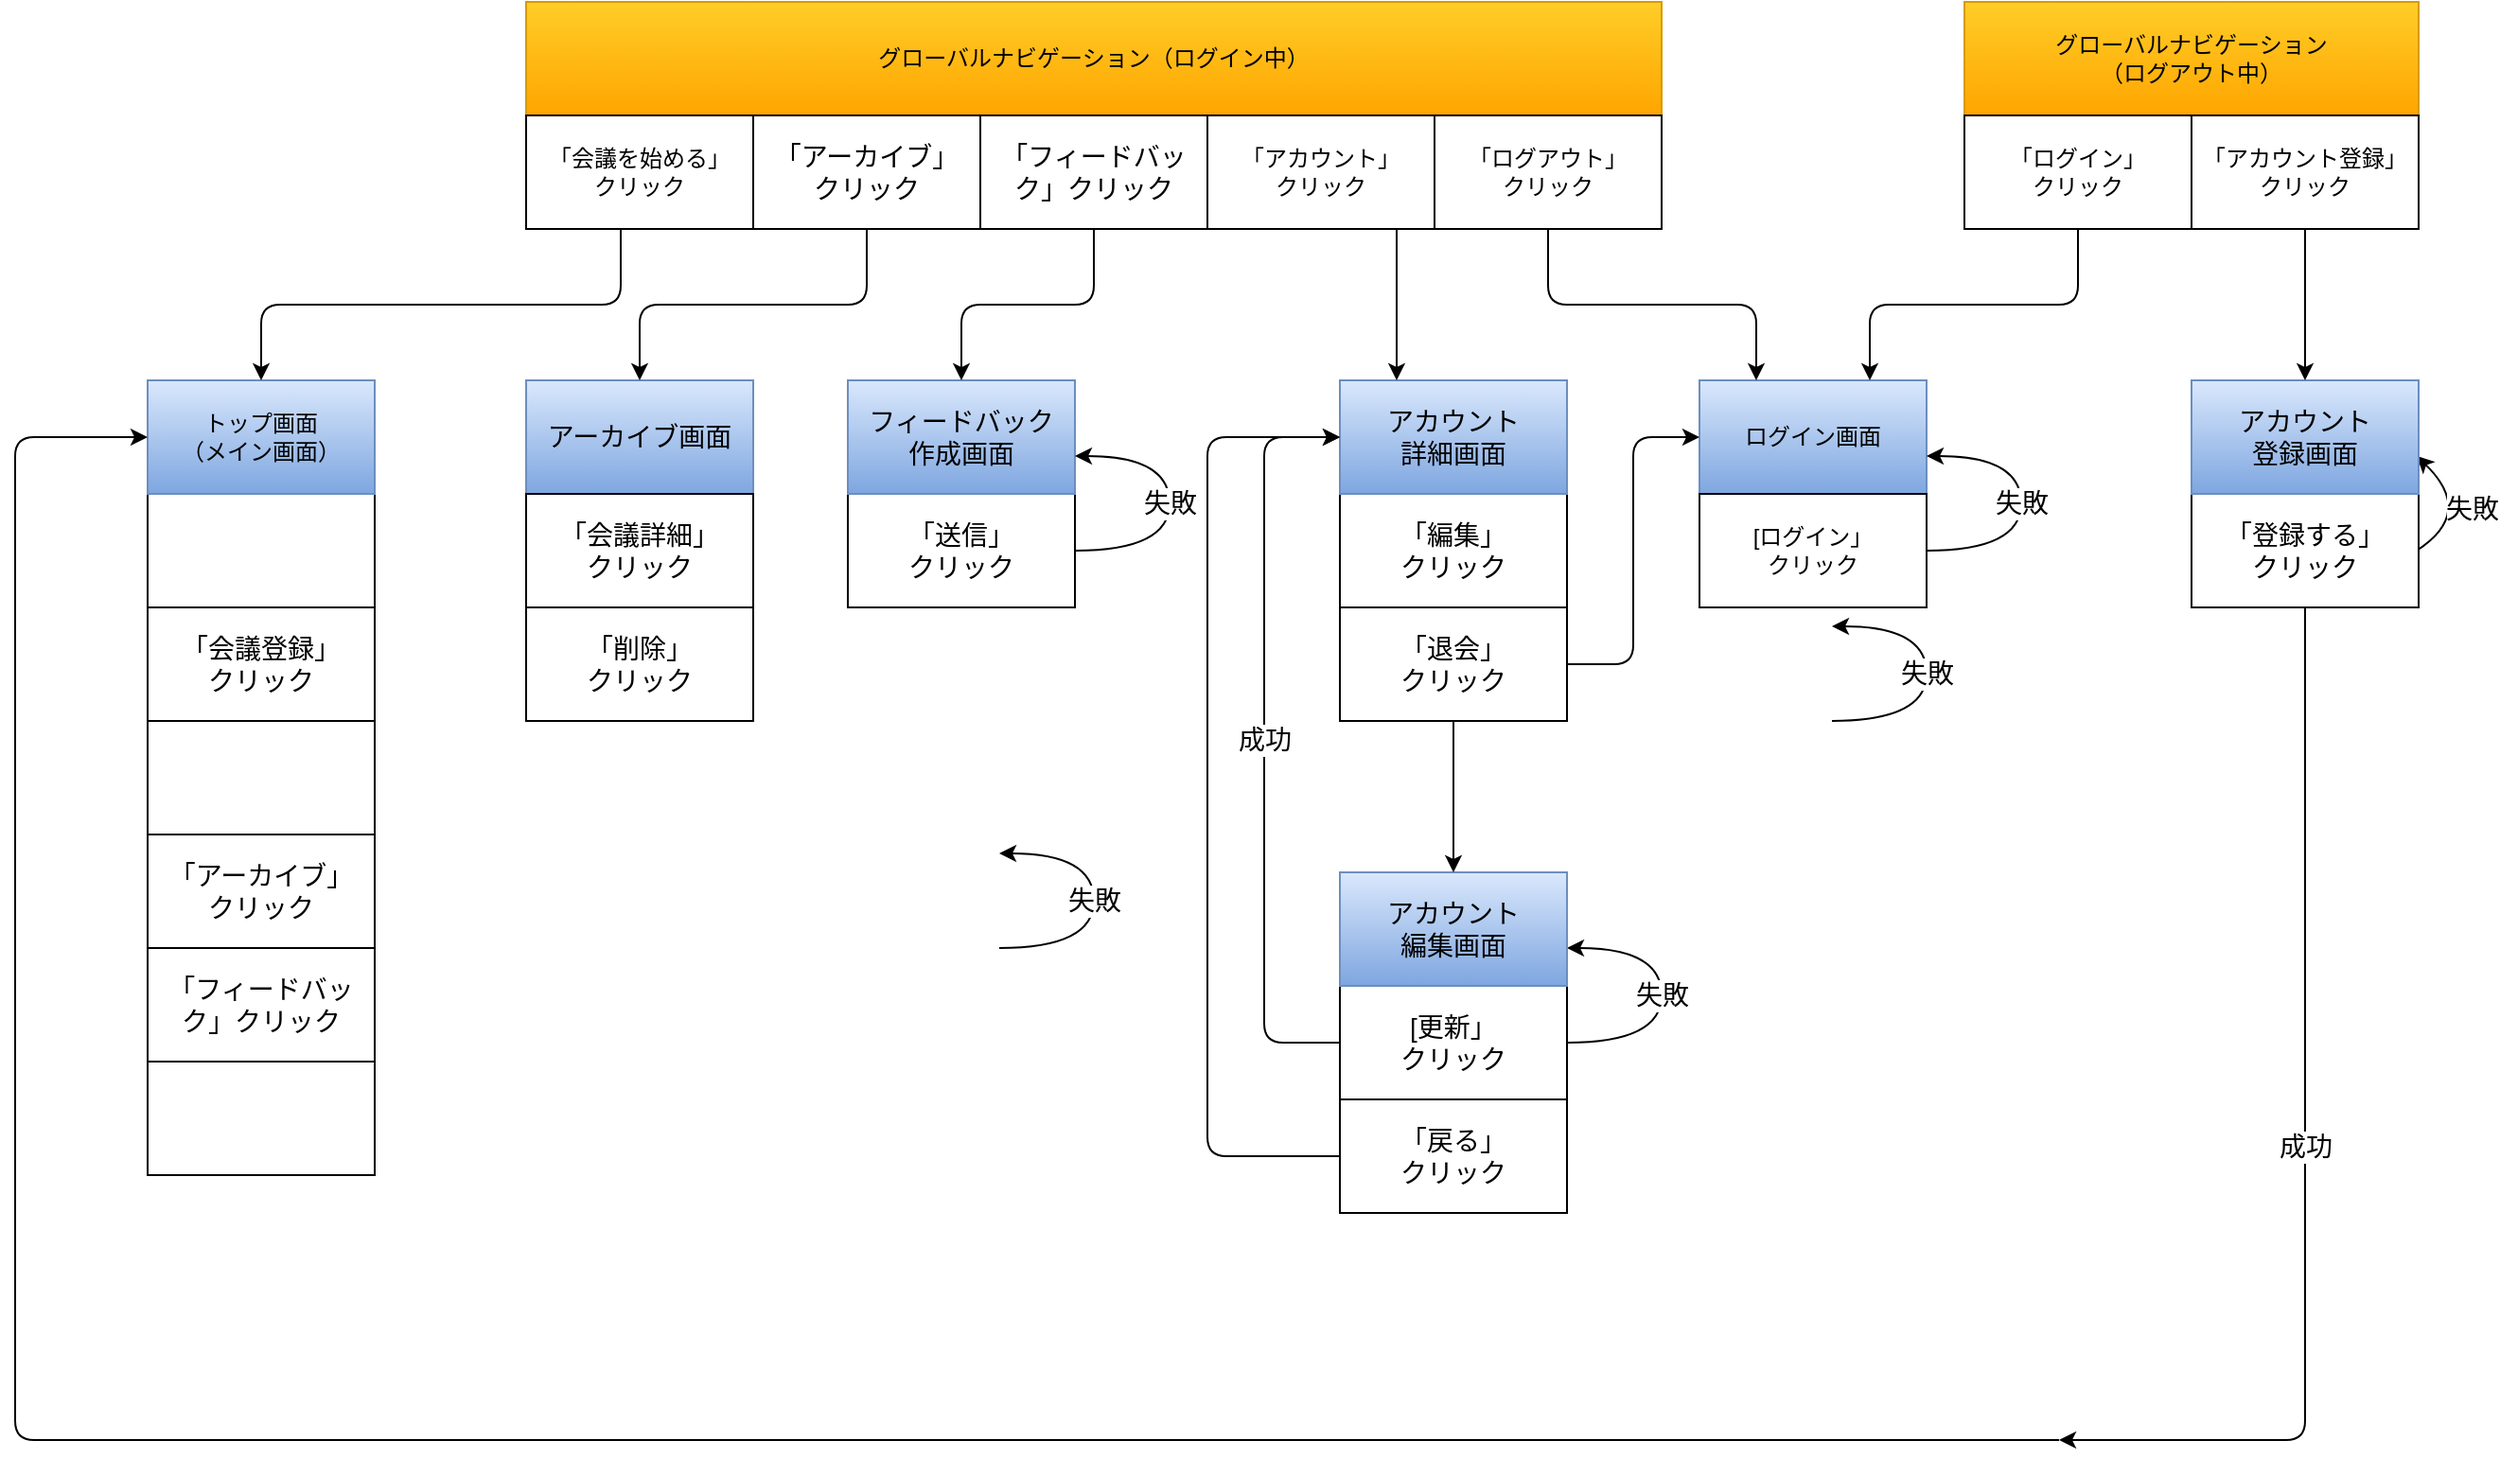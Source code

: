 <mxfile>
    <diagram id="MjmMw98HuR0RER6gY7It" name="ページ1">
        <mxGraphModel dx="2115" dy="860" grid="1" gridSize="10" guides="1" tooltips="1" connect="1" arrows="1" fold="1" page="1" pageScale="1" pageWidth="1169" pageHeight="827" background="none" math="0" shadow="0">
            <root>
                <mxCell id="0"/>
                <mxCell id="1" parent="0"/>
                <mxCell id="2" value="グローバルナビゲーション（ログイン中）" style="rounded=0;whiteSpace=wrap;html=1;fillColor=#ffcd28;strokeColor=#d79b00;gradientColor=#ffa500;" vertex="1" parent="1">
                    <mxGeometry x="120" y="40" width="600" height="60" as="geometry"/>
                </mxCell>
                <mxCell id="3" value="「会議を始める」&lt;br&gt;クリック" style="rounded=0;whiteSpace=wrap;html=1;" vertex="1" parent="1">
                    <mxGeometry x="120" y="100" width="120" height="60" as="geometry"/>
                </mxCell>
                <mxCell id="5" value="「アカウント」&lt;br&gt;クリック" style="rounded=0;whiteSpace=wrap;html=1;" vertex="1" parent="1">
                    <mxGeometry x="480" y="100" width="120" height="60" as="geometry"/>
                </mxCell>
                <mxCell id="6" value="「ログアウト」&lt;br&gt;クリック" style="rounded=0;whiteSpace=wrap;html=1;" vertex="1" parent="1">
                    <mxGeometry x="600" y="100" width="120" height="60" as="geometry"/>
                </mxCell>
                <mxCell id="7" value="グローバルナビゲーション&lt;br&gt;（ログアウト中）" style="rounded=0;whiteSpace=wrap;html=1;fillColor=#ffcd28;gradientColor=#ffa500;strokeColor=#d79b00;" vertex="1" parent="1">
                    <mxGeometry x="880" y="40" width="240" height="60" as="geometry"/>
                </mxCell>
                <mxCell id="8" value="「アカウント登録」&lt;br&gt;クリック" style="rounded=0;whiteSpace=wrap;html=1;" vertex="1" parent="1">
                    <mxGeometry x="1000" y="100" width="120" height="60" as="geometry"/>
                </mxCell>
                <mxCell id="9" value="「ログイン」&lt;br&gt;クリック" style="rounded=0;whiteSpace=wrap;html=1;" vertex="1" parent="1">
                    <mxGeometry x="880" y="100" width="120" height="60" as="geometry"/>
                </mxCell>
                <mxCell id="10" value="" style="rounded=0;whiteSpace=wrap;html=1;" vertex="1" parent="1">
                    <mxGeometry x="-80" y="300" width="120" height="60" as="geometry"/>
                </mxCell>
                <mxCell id="11" value="トップ画面&lt;br&gt;（メイン画面）" style="rounded=0;whiteSpace=wrap;html=1;fillColor=#dae8fc;gradientColor=#7ea6e0;strokeColor=#6c8ebf;" vertex="1" parent="1">
                    <mxGeometry x="-80" y="240" width="120" height="60" as="geometry"/>
                </mxCell>
                <mxCell id="12" value="&lt;font style=&quot;font-size: 14px&quot;&gt;「会議登録」&lt;br&gt;クリック&lt;/font&gt;" style="rounded=0;whiteSpace=wrap;html=1;" vertex="1" parent="1">
                    <mxGeometry x="-80" y="360" width="120" height="60" as="geometry"/>
                </mxCell>
                <mxCell id="13" value="" style="rounded=0;whiteSpace=wrap;html=1;" vertex="1" parent="1">
                    <mxGeometry x="-80" y="420" width="120" height="60" as="geometry"/>
                </mxCell>
                <mxCell id="14" value="&lt;font style=&quot;font-size: 14px&quot;&gt;「アーカイブ」&lt;br&gt;クリック&lt;/font&gt;" style="rounded=0;whiteSpace=wrap;html=1;" vertex="1" parent="1">
                    <mxGeometry x="-80" y="480" width="120" height="60" as="geometry"/>
                </mxCell>
                <mxCell id="15" value="ログイン画面" style="rounded=0;whiteSpace=wrap;html=1;fillColor=#dae8fc;gradientColor=#7ea6e0;strokeColor=#6c8ebf;" vertex="1" parent="1">
                    <mxGeometry x="740" y="240" width="120" height="60" as="geometry"/>
                </mxCell>
                <mxCell id="16" value="[ログイン」&lt;br&gt;クリック" style="rounded=0;whiteSpace=wrap;html=1;" vertex="1" parent="1">
                    <mxGeometry x="740" y="300" width="120" height="60" as="geometry"/>
                </mxCell>
                <mxCell id="18" value="" style="edgeStyle=elbowEdgeStyle;elbow=vertical;endArrow=classic;html=1;entryX=0.75;entryY=0;entryDx=0;entryDy=0;exitX=0.5;exitY=1;exitDx=0;exitDy=0;" edge="1" parent="1" source="9" target="15">
                    <mxGeometry width="50" height="50" relative="1" as="geometry">
                        <mxPoint x="780" y="390" as="sourcePoint"/>
                        <mxPoint x="830" y="340" as="targetPoint"/>
                    </mxGeometry>
                </mxCell>
                <mxCell id="21" value="" style="edgeStyle=elbowEdgeStyle;elbow=vertical;endArrow=classic;html=1;entryX=0.25;entryY=0;entryDx=0;entryDy=0;exitX=0.5;exitY=1;exitDx=0;exitDy=0;" edge="1" parent="1" source="6" target="15">
                    <mxGeometry width="50" height="50" relative="1" as="geometry">
                        <mxPoint x="780" y="390" as="sourcePoint"/>
                        <mxPoint x="830" y="340" as="targetPoint"/>
                    </mxGeometry>
                </mxCell>
                <mxCell id="22" value="&lt;font style=&quot;font-size: 14px&quot;&gt;失敗&lt;/font&gt;" style="curved=1;endArrow=classic;html=1;" edge="1" parent="1">
                    <mxGeometry width="50" height="50" relative="1" as="geometry">
                        <mxPoint x="670" y="590" as="sourcePoint"/>
                        <mxPoint x="670" y="540" as="targetPoint"/>
                        <Array as="points">
                            <mxPoint x="720" y="590"/>
                            <mxPoint x="720" y="540"/>
                            <mxPoint x="670" y="540"/>
                        </Array>
                    </mxGeometry>
                </mxCell>
                <mxCell id="23" value="&lt;font style=&quot;font-size: 14px&quot;&gt;失敗&lt;/font&gt;" style="curved=1;endArrow=classic;html=1;" edge="1" parent="1">
                    <mxGeometry width="50" height="50" relative="1" as="geometry">
                        <mxPoint x="370" y="540" as="sourcePoint"/>
                        <mxPoint x="370" y="490" as="targetPoint"/>
                        <Array as="points">
                            <mxPoint x="420" y="540"/>
                            <mxPoint x="420" y="490"/>
                            <mxPoint x="370" y="490"/>
                        </Array>
                    </mxGeometry>
                </mxCell>
                <mxCell id="24" value="&lt;font style=&quot;font-size: 14px&quot;&gt;失敗&lt;/font&gt;" style="curved=1;endArrow=classic;html=1;" edge="1" parent="1">
                    <mxGeometry width="50" height="50" relative="1" as="geometry">
                        <mxPoint x="860" y="330" as="sourcePoint"/>
                        <mxPoint x="860" y="280" as="targetPoint"/>
                        <Array as="points">
                            <mxPoint x="910" y="330"/>
                            <mxPoint x="910" y="280"/>
                            <mxPoint x="860" y="280"/>
                        </Array>
                    </mxGeometry>
                </mxCell>
                <mxCell id="25" value="&lt;font style=&quot;font-size: 14px&quot;&gt;失敗&lt;/font&gt;" style="curved=1;endArrow=classic;html=1;" edge="1" parent="1">
                    <mxGeometry width="50" height="50" relative="1" as="geometry">
                        <mxPoint x="1119" y="330" as="sourcePoint"/>
                        <mxPoint x="1119" y="280" as="targetPoint"/>
                        <Array as="points">
                            <mxPoint x="1150" y="310"/>
                            <mxPoint x="1119" y="280"/>
                        </Array>
                    </mxGeometry>
                </mxCell>
                <mxCell id="26" value="「登録する」&lt;br&gt;クリック" style="rounded=0;whiteSpace=wrap;html=1;fontSize=14;" vertex="1" parent="1">
                    <mxGeometry x="1000" y="300" width="120" height="60" as="geometry"/>
                </mxCell>
                <mxCell id="27" value="アカウント&lt;br&gt;登録画面" style="rounded=0;whiteSpace=wrap;html=1;fontSize=14;fillColor=#dae8fc;gradientColor=#7ea6e0;strokeColor=#6c8ebf;" vertex="1" parent="1">
                    <mxGeometry x="1000" y="240" width="120" height="60" as="geometry"/>
                </mxCell>
                <mxCell id="28" value="「送信」&lt;br&gt;クリック" style="rounded=0;whiteSpace=wrap;html=1;fontSize=14;" vertex="1" parent="1">
                    <mxGeometry x="290" y="300" width="120" height="60" as="geometry"/>
                </mxCell>
                <mxCell id="29" value="" style="endArrow=classic;html=1;fontSize=14;exitX=0.5;exitY=1;exitDx=0;exitDy=0;entryX=0.5;entryY=0;entryDx=0;entryDy=0;" edge="1" parent="1" source="8" target="27">
                    <mxGeometry width="50" height="50" relative="1" as="geometry">
                        <mxPoint x="990" y="380" as="sourcePoint"/>
                        <mxPoint x="1040" y="330" as="targetPoint"/>
                    </mxGeometry>
                </mxCell>
                <mxCell id="34" value="成功" style="edgeStyle=elbowEdgeStyle;elbow=horizontal;endArrow=classic;html=1;fontSize=14;exitX=0.5;exitY=1;exitDx=0;exitDy=0;" edge="1" parent="1" source="26">
                    <mxGeometry width="50" height="50" relative="1" as="geometry">
                        <mxPoint x="850" y="580" as="sourcePoint"/>
                        <mxPoint x="930" y="800" as="targetPoint"/>
                        <Array as="points">
                            <mxPoint x="1060" y="720"/>
                        </Array>
                    </mxGeometry>
                </mxCell>
                <mxCell id="35" value="" style="edgeStyle=elbowEdgeStyle;elbow=horizontal;endArrow=classic;html=1;fontSize=14;entryX=0;entryY=0.5;entryDx=0;entryDy=0;" edge="1" parent="1" target="11">
                    <mxGeometry width="50" height="50" relative="1" as="geometry">
                        <mxPoint x="930" y="800" as="sourcePoint"/>
                        <mxPoint x="40" y="260" as="targetPoint"/>
                        <Array as="points">
                            <mxPoint x="-150" y="510"/>
                        </Array>
                    </mxGeometry>
                </mxCell>
                <mxCell id="36" value="「編集」&lt;br&gt;クリック" style="rounded=0;whiteSpace=wrap;html=1;fontSize=14;" vertex="1" parent="1">
                    <mxGeometry x="550" y="300" width="120" height="60" as="geometry"/>
                </mxCell>
                <mxCell id="37" value="アカウント&lt;br&gt;詳細画面" style="rounded=0;whiteSpace=wrap;html=1;fontSize=14;fillColor=#dae8fc;strokeColor=#6c8ebf;gradientColor=#7ea6e0;" vertex="1" parent="1">
                    <mxGeometry x="550" y="240" width="120" height="60" as="geometry"/>
                </mxCell>
                <mxCell id="38" value="[更新」&lt;br&gt;クリック" style="rounded=0;whiteSpace=wrap;html=1;fontSize=14;" vertex="1" parent="1">
                    <mxGeometry x="550" y="560" width="120" height="60" as="geometry"/>
                </mxCell>
                <mxCell id="39" value="アカウント&lt;br&gt;編集画面" style="rounded=0;whiteSpace=wrap;html=1;fontSize=14;fillColor=#dae8fc;gradientColor=#7ea6e0;strokeColor=#6c8ebf;" vertex="1" parent="1">
                    <mxGeometry x="550" y="500" width="120" height="60" as="geometry"/>
                </mxCell>
                <mxCell id="40" value="「戻る」&lt;br&gt;クリック" style="rounded=0;whiteSpace=wrap;html=1;fontSize=14;" vertex="1" parent="1">
                    <mxGeometry x="550" y="620" width="120" height="60" as="geometry"/>
                </mxCell>
                <mxCell id="41" value="" style="endArrow=classic;html=1;fontSize=14;exitX=0.5;exitY=1;exitDx=0;exitDy=0;entryX=0.5;entryY=0;entryDx=0;entryDy=0;" edge="1" parent="1" source="mN-mmOCK-x9OEGZpuf1X-58" target="39">
                    <mxGeometry width="50" height="50" relative="1" as="geometry">
                        <mxPoint x="610" y="440" as="sourcePoint"/>
                        <mxPoint x="660" y="370" as="targetPoint"/>
                    </mxGeometry>
                </mxCell>
                <mxCell id="42" value="" style="endArrow=classic;html=1;fontSize=14;entryX=0.25;entryY=0;entryDx=0;entryDy=0;" edge="1" parent="1" target="37">
                    <mxGeometry width="50" height="50" relative="1" as="geometry">
                        <mxPoint x="580" y="160" as="sourcePoint"/>
                        <mxPoint x="610" y="240" as="targetPoint"/>
                    </mxGeometry>
                </mxCell>
                <mxCell id="43" value="" style="edgeStyle=elbowEdgeStyle;elbow=horizontal;endArrow=classic;html=1;fontSize=14;exitX=0;exitY=0.5;exitDx=0;exitDy=0;entryX=0;entryY=0.5;entryDx=0;entryDy=0;" edge="1" parent="1" source="40" target="37">
                    <mxGeometry width="50" height="50" relative="1" as="geometry">
                        <mxPoint x="610" y="340" as="sourcePoint"/>
                        <mxPoint x="660" y="290" as="targetPoint"/>
                        <Array as="points">
                            <mxPoint x="480" y="420"/>
                        </Array>
                    </mxGeometry>
                </mxCell>
                <mxCell id="44" value="成功" style="edgeStyle=elbowEdgeStyle;elbow=horizontal;endArrow=classic;html=1;fontSize=14;entryX=0;entryY=0.5;entryDx=0;entryDy=0;exitX=0;exitY=0.5;exitDx=0;exitDy=0;" edge="1" parent="1" source="38" target="37">
                    <mxGeometry width="50" height="50" relative="1" as="geometry">
                        <mxPoint x="610" y="340" as="sourcePoint"/>
                        <mxPoint x="660" y="290" as="targetPoint"/>
                        <Array as="points">
                            <mxPoint x="510" y="390"/>
                        </Array>
                    </mxGeometry>
                </mxCell>
                <mxCell id="45" value="「フィードバック」クリック" style="rounded=0;whiteSpace=wrap;html=1;fontSize=14;" vertex="1" parent="1">
                    <mxGeometry x="-80" y="540" width="120" height="60" as="geometry"/>
                </mxCell>
                <mxCell id="46" value="" style="rounded=0;whiteSpace=wrap;html=1;fontSize=14;" vertex="1" parent="1">
                    <mxGeometry x="-80" y="600" width="120" height="60" as="geometry"/>
                </mxCell>
                <mxCell id="mN-mmOCK-x9OEGZpuf1X-46" value="アーカイブ画面" style="rounded=0;whiteSpace=wrap;html=1;fontSize=14;fillColor=#dae8fc;gradientColor=#7ea6e0;strokeColor=#6c8ebf;" vertex="1" parent="1">
                    <mxGeometry x="120" y="240" width="120" height="60" as="geometry"/>
                </mxCell>
                <mxCell id="mN-mmOCK-x9OEGZpuf1X-47" value="「会議詳細」&lt;br&gt;クリック" style="rounded=0;whiteSpace=wrap;html=1;fontSize=14;" vertex="1" parent="1">
                    <mxGeometry x="120" y="300" width="120" height="60" as="geometry"/>
                </mxCell>
                <mxCell id="mN-mmOCK-x9OEGZpuf1X-48" value="「削除」&lt;br&gt;クリック" style="rounded=0;whiteSpace=wrap;html=1;fontSize=14;" vertex="1" parent="1">
                    <mxGeometry x="120" y="360" width="120" height="60" as="geometry"/>
                </mxCell>
                <mxCell id="mN-mmOCK-x9OEGZpuf1X-53" value="フィードバック&lt;br&gt;作成画面" style="rounded=0;whiteSpace=wrap;html=1;fontSize=14;fillColor=#dae8fc;gradientColor=#7ea6e0;strokeColor=#6c8ebf;" vertex="1" parent="1">
                    <mxGeometry x="290" y="240" width="120" height="60" as="geometry"/>
                </mxCell>
                <mxCell id="mN-mmOCK-x9OEGZpuf1X-55" value="&lt;font style=&quot;font-size: 14px&quot;&gt;失敗&lt;/font&gt;" style="curved=1;endArrow=classic;html=1;" edge="1" parent="1">
                    <mxGeometry width="50" height="50" relative="1" as="geometry">
                        <mxPoint x="410" y="330" as="sourcePoint"/>
                        <mxPoint x="410" y="280" as="targetPoint"/>
                        <Array as="points">
                            <mxPoint x="460" y="330"/>
                            <mxPoint x="460" y="280"/>
                            <mxPoint x="410" y="280"/>
                        </Array>
                    </mxGeometry>
                </mxCell>
                <mxCell id="mN-mmOCK-x9OEGZpuf1X-56" value="&lt;font style=&quot;font-size: 14px&quot;&gt;失敗&lt;/font&gt;" style="curved=1;endArrow=classic;html=1;" edge="1" parent="1">
                    <mxGeometry width="50" height="50" relative="1" as="geometry">
                        <mxPoint x="810" y="420" as="sourcePoint"/>
                        <mxPoint x="810" y="370" as="targetPoint"/>
                        <Array as="points">
                            <mxPoint x="860" y="420"/>
                            <mxPoint x="860" y="370"/>
                            <mxPoint x="810" y="370"/>
                        </Array>
                    </mxGeometry>
                </mxCell>
                <mxCell id="mN-mmOCK-x9OEGZpuf1X-58" value="「退会」&lt;br&gt;クリック" style="rounded=0;whiteSpace=wrap;html=1;fontSize=14;" vertex="1" parent="1">
                    <mxGeometry x="550" y="360" width="120" height="60" as="geometry"/>
                </mxCell>
                <mxCell id="mN-mmOCK-x9OEGZpuf1X-59" value="" style="edgeStyle=elbowEdgeStyle;elbow=horizontal;endArrow=classic;html=1;fontSize=14;entryX=0;entryY=0.5;entryDx=0;entryDy=0;exitX=1;exitY=0.5;exitDx=0;exitDy=0;" edge="1" parent="1" source="mN-mmOCK-x9OEGZpuf1X-58" target="15">
                    <mxGeometry width="50" height="50" relative="1" as="geometry">
                        <mxPoint x="710" y="460" as="sourcePoint"/>
                        <mxPoint x="760" y="410" as="targetPoint"/>
                    </mxGeometry>
                </mxCell>
                <mxCell id="mN-mmOCK-x9OEGZpuf1X-60" value="「アーカイブ」&lt;br&gt;クリック" style="rounded=0;whiteSpace=wrap;html=1;fontSize=14;" vertex="1" parent="1">
                    <mxGeometry x="240" y="100" width="120" height="60" as="geometry"/>
                </mxCell>
                <mxCell id="mN-mmOCK-x9OEGZpuf1X-61" value="「フィードバック」クリック" style="rounded=0;whiteSpace=wrap;html=1;fontSize=14;" vertex="1" parent="1">
                    <mxGeometry x="360" y="100" width="120" height="60" as="geometry"/>
                </mxCell>
                <mxCell id="mN-mmOCK-x9OEGZpuf1X-68" value="" style="edgeStyle=elbowEdgeStyle;elbow=vertical;endArrow=classic;html=1;fontSize=14;entryX=0.5;entryY=0;entryDx=0;entryDy=0;exitX=0.5;exitY=1;exitDx=0;exitDy=0;" edge="1" parent="1" source="mN-mmOCK-x9OEGZpuf1X-61" target="mN-mmOCK-x9OEGZpuf1X-53">
                    <mxGeometry width="50" height="50" relative="1" as="geometry">
                        <mxPoint x="90" y="450" as="sourcePoint"/>
                        <mxPoint x="140" y="400" as="targetPoint"/>
                    </mxGeometry>
                </mxCell>
                <mxCell id="mN-mmOCK-x9OEGZpuf1X-69" value="" style="edgeStyle=elbowEdgeStyle;elbow=vertical;endArrow=classic;html=1;fontSize=14;entryX=0.5;entryY=0;entryDx=0;entryDy=0;exitX=0.5;exitY=1;exitDx=0;exitDy=0;" edge="1" parent="1" target="mN-mmOCK-x9OEGZpuf1X-46">
                    <mxGeometry width="50" height="50" relative="1" as="geometry">
                        <mxPoint x="300" y="160" as="sourcePoint"/>
                        <mxPoint x="230" y="240" as="targetPoint"/>
                    </mxGeometry>
                </mxCell>
                <mxCell id="mN-mmOCK-x9OEGZpuf1X-70" value="" style="edgeStyle=elbowEdgeStyle;elbow=vertical;endArrow=classic;html=1;fontSize=14;entryX=0.5;entryY=0;entryDx=0;entryDy=0;exitX=0.5;exitY=1;exitDx=0;exitDy=0;" edge="1" parent="1" target="11">
                    <mxGeometry width="50" height="50" relative="1" as="geometry">
                        <mxPoint x="170" y="160" as="sourcePoint"/>
                        <mxPoint x="50" y="240" as="targetPoint"/>
                    </mxGeometry>
                </mxCell>
            </root>
        </mxGraphModel>
    </diagram>
</mxfile>